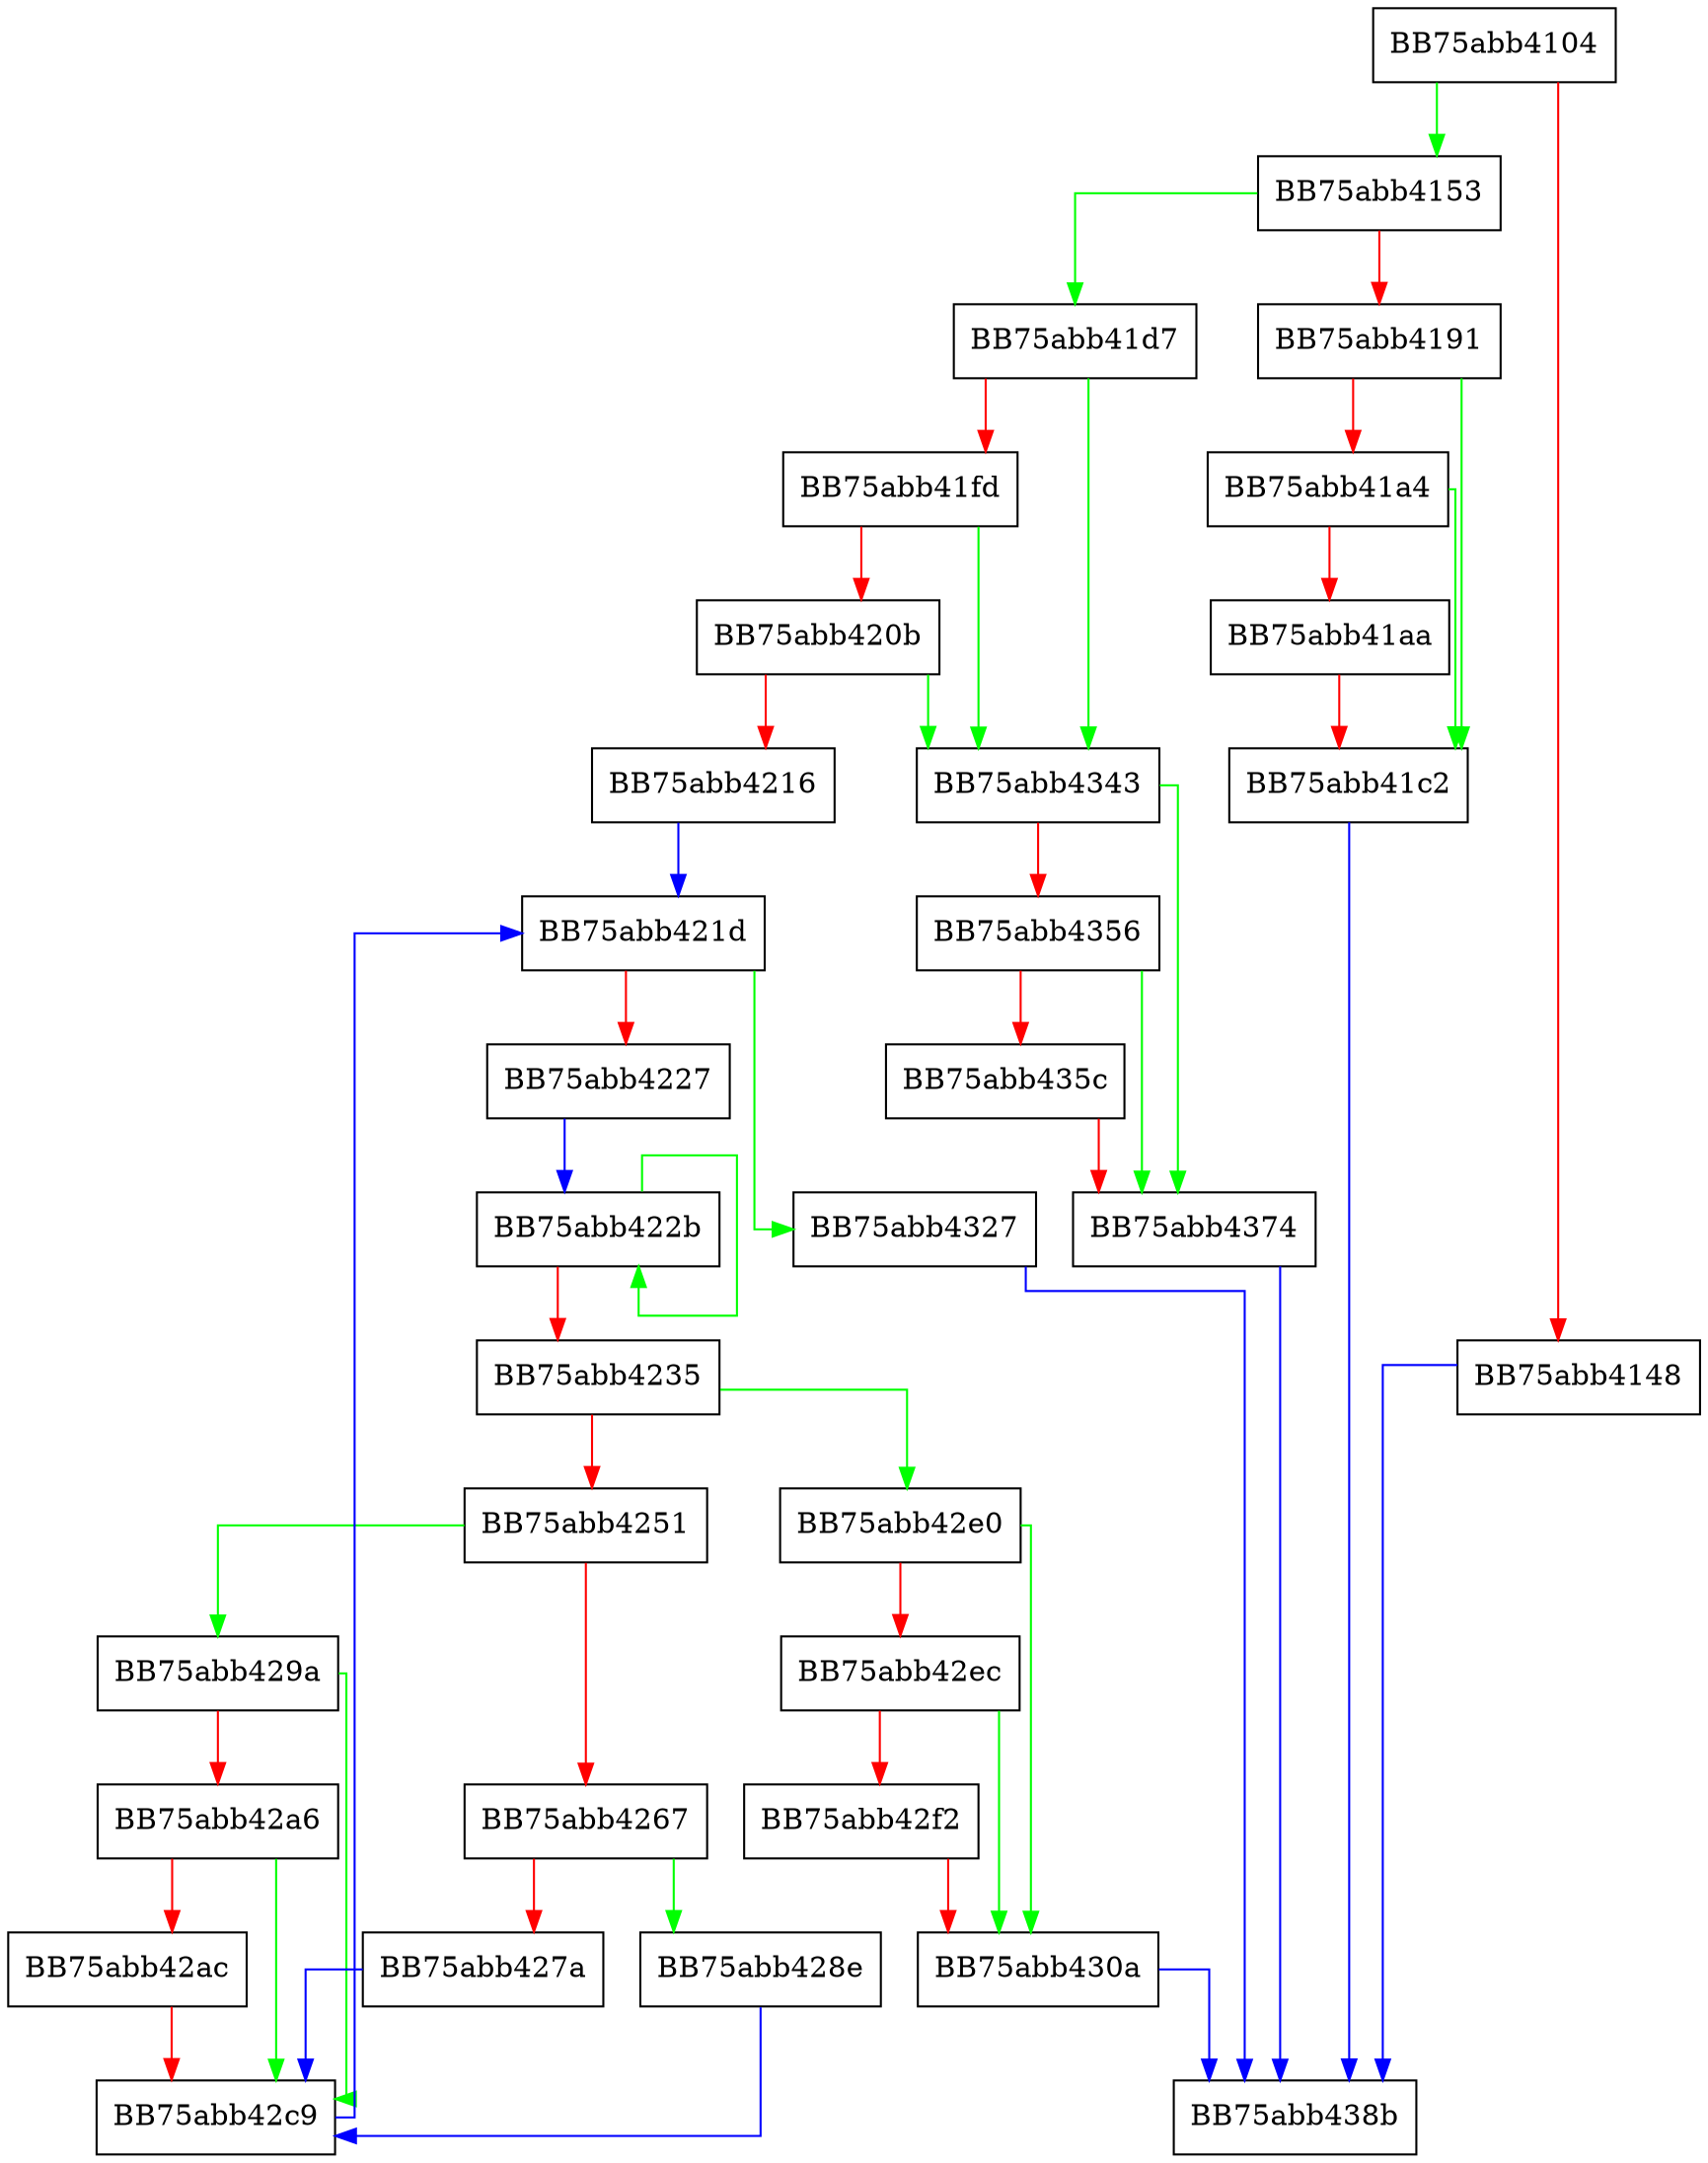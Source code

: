 digraph FromDBVar {
  node [shape="box"];
  graph [splines=ortho];
  BB75abb4104 -> BB75abb4153 [color="green"];
  BB75abb4104 -> BB75abb4148 [color="red"];
  BB75abb4148 -> BB75abb438b [color="blue"];
  BB75abb4153 -> BB75abb41d7 [color="green"];
  BB75abb4153 -> BB75abb4191 [color="red"];
  BB75abb4191 -> BB75abb41c2 [color="green"];
  BB75abb4191 -> BB75abb41a4 [color="red"];
  BB75abb41a4 -> BB75abb41c2 [color="green"];
  BB75abb41a4 -> BB75abb41aa [color="red"];
  BB75abb41aa -> BB75abb41c2 [color="red"];
  BB75abb41c2 -> BB75abb438b [color="blue"];
  BB75abb41d7 -> BB75abb4343 [color="green"];
  BB75abb41d7 -> BB75abb41fd [color="red"];
  BB75abb41fd -> BB75abb4343 [color="green"];
  BB75abb41fd -> BB75abb420b [color="red"];
  BB75abb420b -> BB75abb4343 [color="green"];
  BB75abb420b -> BB75abb4216 [color="red"];
  BB75abb4216 -> BB75abb421d [color="blue"];
  BB75abb421d -> BB75abb4327 [color="green"];
  BB75abb421d -> BB75abb4227 [color="red"];
  BB75abb4227 -> BB75abb422b [color="blue"];
  BB75abb422b -> BB75abb422b [color="green"];
  BB75abb422b -> BB75abb4235 [color="red"];
  BB75abb4235 -> BB75abb42e0 [color="green"];
  BB75abb4235 -> BB75abb4251 [color="red"];
  BB75abb4251 -> BB75abb429a [color="green"];
  BB75abb4251 -> BB75abb4267 [color="red"];
  BB75abb4267 -> BB75abb428e [color="green"];
  BB75abb4267 -> BB75abb427a [color="red"];
  BB75abb427a -> BB75abb42c9 [color="blue"];
  BB75abb428e -> BB75abb42c9 [color="blue"];
  BB75abb429a -> BB75abb42c9 [color="green"];
  BB75abb429a -> BB75abb42a6 [color="red"];
  BB75abb42a6 -> BB75abb42c9 [color="green"];
  BB75abb42a6 -> BB75abb42ac [color="red"];
  BB75abb42ac -> BB75abb42c9 [color="red"];
  BB75abb42c9 -> BB75abb421d [color="blue"];
  BB75abb42e0 -> BB75abb430a [color="green"];
  BB75abb42e0 -> BB75abb42ec [color="red"];
  BB75abb42ec -> BB75abb430a [color="green"];
  BB75abb42ec -> BB75abb42f2 [color="red"];
  BB75abb42f2 -> BB75abb430a [color="red"];
  BB75abb430a -> BB75abb438b [color="blue"];
  BB75abb4327 -> BB75abb438b [color="blue"];
  BB75abb4343 -> BB75abb4374 [color="green"];
  BB75abb4343 -> BB75abb4356 [color="red"];
  BB75abb4356 -> BB75abb4374 [color="green"];
  BB75abb4356 -> BB75abb435c [color="red"];
  BB75abb435c -> BB75abb4374 [color="red"];
  BB75abb4374 -> BB75abb438b [color="blue"];
}